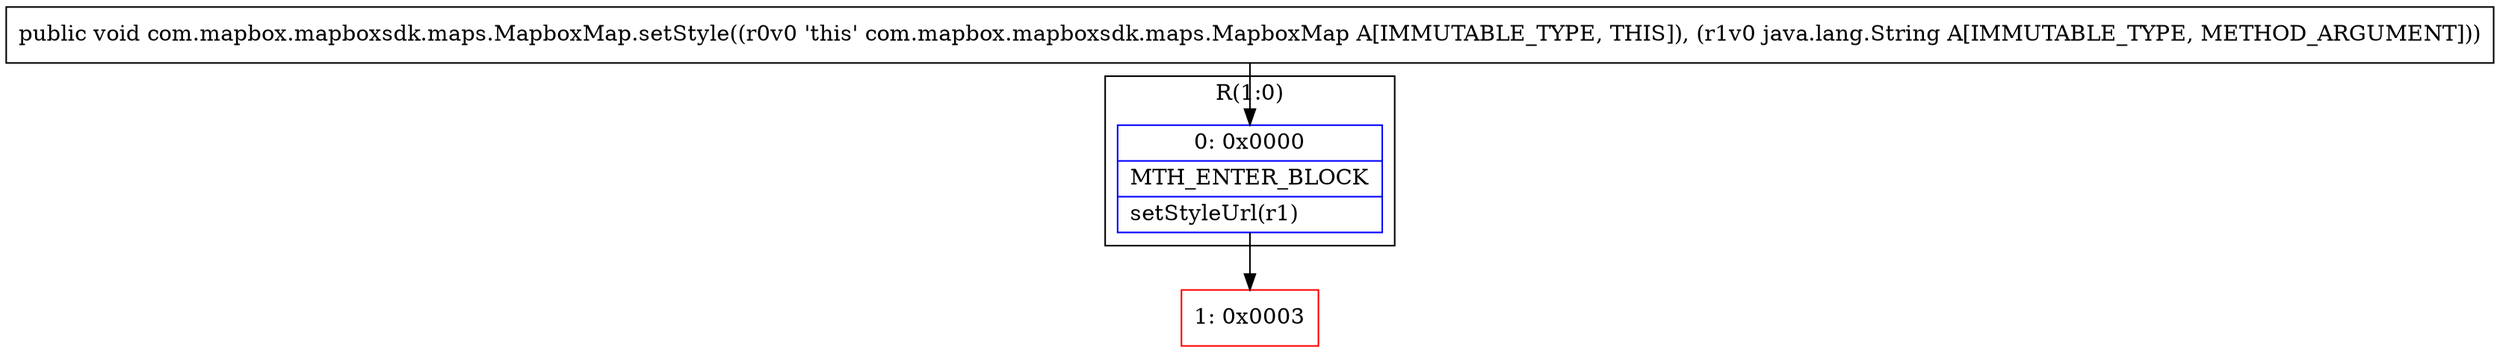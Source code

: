 digraph "CFG forcom.mapbox.mapboxsdk.maps.MapboxMap.setStyle(Ljava\/lang\/String;)V" {
subgraph cluster_Region_482542698 {
label = "R(1:0)";
node [shape=record,color=blue];
Node_0 [shape=record,label="{0\:\ 0x0000|MTH_ENTER_BLOCK\l|setStyleUrl(r1)\l}"];
}
Node_1 [shape=record,color=red,label="{1\:\ 0x0003}"];
MethodNode[shape=record,label="{public void com.mapbox.mapboxsdk.maps.MapboxMap.setStyle((r0v0 'this' com.mapbox.mapboxsdk.maps.MapboxMap A[IMMUTABLE_TYPE, THIS]), (r1v0 java.lang.String A[IMMUTABLE_TYPE, METHOD_ARGUMENT])) }"];
MethodNode -> Node_0;
Node_0 -> Node_1;
}

